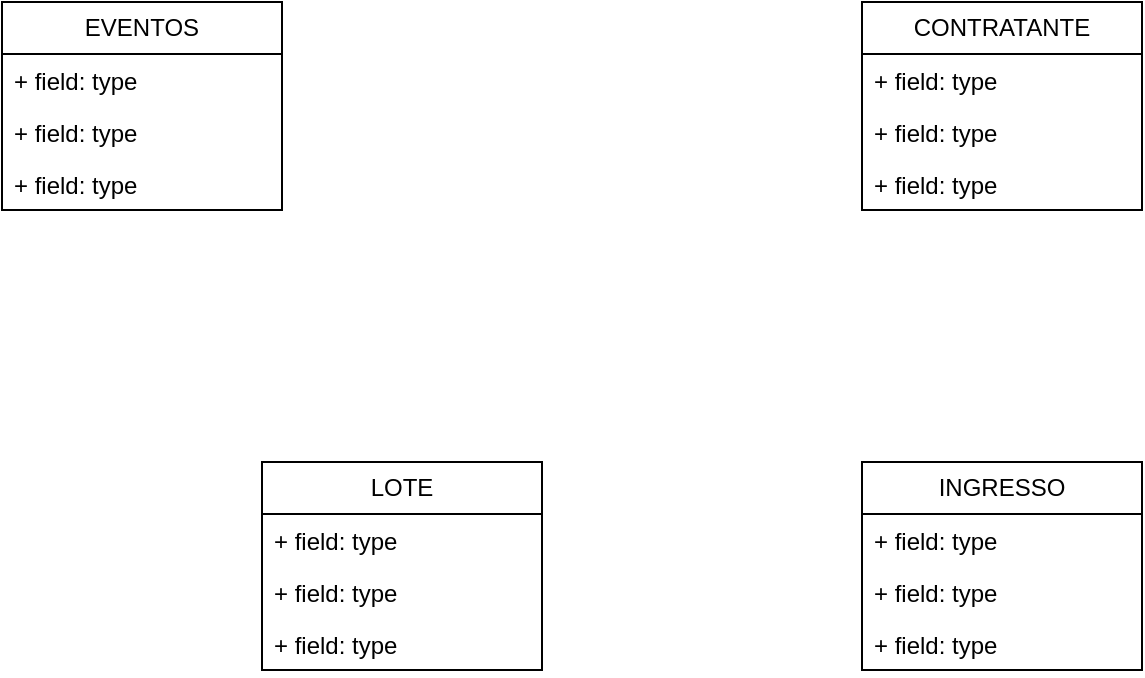 <mxfile version="28.1.0">
  <diagram name="Página-1" id="Ws5w_1yiL2M_vPPPx9O1">
    <mxGraphModel dx="1042" dy="562" grid="1" gridSize="10" guides="1" tooltips="1" connect="1" arrows="1" fold="1" page="1" pageScale="1" pageWidth="827" pageHeight="1169" math="0" shadow="0">
      <root>
        <mxCell id="0" />
        <mxCell id="1" parent="0" />
        <mxCell id="ZRtvHJd75vnnuZDXPASc-2" value="EVENTOS" style="swimlane;fontStyle=0;childLayout=stackLayout;horizontal=1;startSize=26;fillColor=none;horizontalStack=0;resizeParent=1;resizeParentMax=0;resizeLast=0;collapsible=1;marginBottom=0;whiteSpace=wrap;html=1;" vertex="1" parent="1">
          <mxGeometry x="50" y="20" width="140" height="104" as="geometry" />
        </mxCell>
        <mxCell id="ZRtvHJd75vnnuZDXPASc-3" value="+ field: type" style="text;strokeColor=none;fillColor=none;align=left;verticalAlign=top;spacingLeft=4;spacingRight=4;overflow=hidden;rotatable=0;points=[[0,0.5],[1,0.5]];portConstraint=eastwest;whiteSpace=wrap;html=1;" vertex="1" parent="ZRtvHJd75vnnuZDXPASc-2">
          <mxGeometry y="26" width="140" height="26" as="geometry" />
        </mxCell>
        <mxCell id="ZRtvHJd75vnnuZDXPASc-4" value="+ field: type" style="text;strokeColor=none;fillColor=none;align=left;verticalAlign=top;spacingLeft=4;spacingRight=4;overflow=hidden;rotatable=0;points=[[0,0.5],[1,0.5]];portConstraint=eastwest;whiteSpace=wrap;html=1;" vertex="1" parent="ZRtvHJd75vnnuZDXPASc-2">
          <mxGeometry y="52" width="140" height="26" as="geometry" />
        </mxCell>
        <mxCell id="ZRtvHJd75vnnuZDXPASc-5" value="+ field: type" style="text;strokeColor=none;fillColor=none;align=left;verticalAlign=top;spacingLeft=4;spacingRight=4;overflow=hidden;rotatable=0;points=[[0,0.5],[1,0.5]];portConstraint=eastwest;whiteSpace=wrap;html=1;" vertex="1" parent="ZRtvHJd75vnnuZDXPASc-2">
          <mxGeometry y="78" width="140" height="26" as="geometry" />
        </mxCell>
        <mxCell id="ZRtvHJd75vnnuZDXPASc-6" value="CONTRATANTE" style="swimlane;fontStyle=0;childLayout=stackLayout;horizontal=1;startSize=26;fillColor=none;horizontalStack=0;resizeParent=1;resizeParentMax=0;resizeLast=0;collapsible=1;marginBottom=0;whiteSpace=wrap;html=1;" vertex="1" parent="1">
          <mxGeometry x="480" y="20" width="140" height="104" as="geometry" />
        </mxCell>
        <mxCell id="ZRtvHJd75vnnuZDXPASc-7" value="+ field: type" style="text;strokeColor=none;fillColor=none;align=left;verticalAlign=top;spacingLeft=4;spacingRight=4;overflow=hidden;rotatable=0;points=[[0,0.5],[1,0.5]];portConstraint=eastwest;whiteSpace=wrap;html=1;" vertex="1" parent="ZRtvHJd75vnnuZDXPASc-6">
          <mxGeometry y="26" width="140" height="26" as="geometry" />
        </mxCell>
        <mxCell id="ZRtvHJd75vnnuZDXPASc-8" value="+ field: type" style="text;strokeColor=none;fillColor=none;align=left;verticalAlign=top;spacingLeft=4;spacingRight=4;overflow=hidden;rotatable=0;points=[[0,0.5],[1,0.5]];portConstraint=eastwest;whiteSpace=wrap;html=1;" vertex="1" parent="ZRtvHJd75vnnuZDXPASc-6">
          <mxGeometry y="52" width="140" height="26" as="geometry" />
        </mxCell>
        <mxCell id="ZRtvHJd75vnnuZDXPASc-9" value="+ field: type" style="text;strokeColor=none;fillColor=none;align=left;verticalAlign=top;spacingLeft=4;spacingRight=4;overflow=hidden;rotatable=0;points=[[0,0.5],[1,0.5]];portConstraint=eastwest;whiteSpace=wrap;html=1;" vertex="1" parent="ZRtvHJd75vnnuZDXPASc-6">
          <mxGeometry y="78" width="140" height="26" as="geometry" />
        </mxCell>
        <mxCell id="ZRtvHJd75vnnuZDXPASc-10" value="INGRESSO" style="swimlane;fontStyle=0;childLayout=stackLayout;horizontal=1;startSize=26;fillColor=none;horizontalStack=0;resizeParent=1;resizeParentMax=0;resizeLast=0;collapsible=1;marginBottom=0;whiteSpace=wrap;html=1;" vertex="1" parent="1">
          <mxGeometry x="480" y="250" width="140" height="104" as="geometry" />
        </mxCell>
        <mxCell id="ZRtvHJd75vnnuZDXPASc-11" value="+ field: type" style="text;strokeColor=none;fillColor=none;align=left;verticalAlign=top;spacingLeft=4;spacingRight=4;overflow=hidden;rotatable=0;points=[[0,0.5],[1,0.5]];portConstraint=eastwest;whiteSpace=wrap;html=1;" vertex="1" parent="ZRtvHJd75vnnuZDXPASc-10">
          <mxGeometry y="26" width="140" height="26" as="geometry" />
        </mxCell>
        <mxCell id="ZRtvHJd75vnnuZDXPASc-12" value="+ field: type" style="text;strokeColor=none;fillColor=none;align=left;verticalAlign=top;spacingLeft=4;spacingRight=4;overflow=hidden;rotatable=0;points=[[0,0.5],[1,0.5]];portConstraint=eastwest;whiteSpace=wrap;html=1;" vertex="1" parent="ZRtvHJd75vnnuZDXPASc-10">
          <mxGeometry y="52" width="140" height="26" as="geometry" />
        </mxCell>
        <mxCell id="ZRtvHJd75vnnuZDXPASc-13" value="+ field: type" style="text;strokeColor=none;fillColor=none;align=left;verticalAlign=top;spacingLeft=4;spacingRight=4;overflow=hidden;rotatable=0;points=[[0,0.5],[1,0.5]];portConstraint=eastwest;whiteSpace=wrap;html=1;" vertex="1" parent="ZRtvHJd75vnnuZDXPASc-10">
          <mxGeometry y="78" width="140" height="26" as="geometry" />
        </mxCell>
        <mxCell id="ZRtvHJd75vnnuZDXPASc-14" value="LOTE" style="swimlane;fontStyle=0;childLayout=stackLayout;horizontal=1;startSize=26;fillColor=none;horizontalStack=0;resizeParent=1;resizeParentMax=0;resizeLast=0;collapsible=1;marginBottom=0;whiteSpace=wrap;html=1;" vertex="1" parent="1">
          <mxGeometry x="180" y="250" width="140" height="104" as="geometry" />
        </mxCell>
        <mxCell id="ZRtvHJd75vnnuZDXPASc-15" value="+ field: type" style="text;strokeColor=none;fillColor=none;align=left;verticalAlign=top;spacingLeft=4;spacingRight=4;overflow=hidden;rotatable=0;points=[[0,0.5],[1,0.5]];portConstraint=eastwest;whiteSpace=wrap;html=1;" vertex="1" parent="ZRtvHJd75vnnuZDXPASc-14">
          <mxGeometry y="26" width="140" height="26" as="geometry" />
        </mxCell>
        <mxCell id="ZRtvHJd75vnnuZDXPASc-16" value="+ field: type" style="text;strokeColor=none;fillColor=none;align=left;verticalAlign=top;spacingLeft=4;spacingRight=4;overflow=hidden;rotatable=0;points=[[0,0.5],[1,0.5]];portConstraint=eastwest;whiteSpace=wrap;html=1;" vertex="1" parent="ZRtvHJd75vnnuZDXPASc-14">
          <mxGeometry y="52" width="140" height="26" as="geometry" />
        </mxCell>
        <mxCell id="ZRtvHJd75vnnuZDXPASc-17" value="+ field: type" style="text;strokeColor=none;fillColor=none;align=left;verticalAlign=top;spacingLeft=4;spacingRight=4;overflow=hidden;rotatable=0;points=[[0,0.5],[1,0.5]];portConstraint=eastwest;whiteSpace=wrap;html=1;" vertex="1" parent="ZRtvHJd75vnnuZDXPASc-14">
          <mxGeometry y="78" width="140" height="26" as="geometry" />
        </mxCell>
      </root>
    </mxGraphModel>
  </diagram>
</mxfile>
